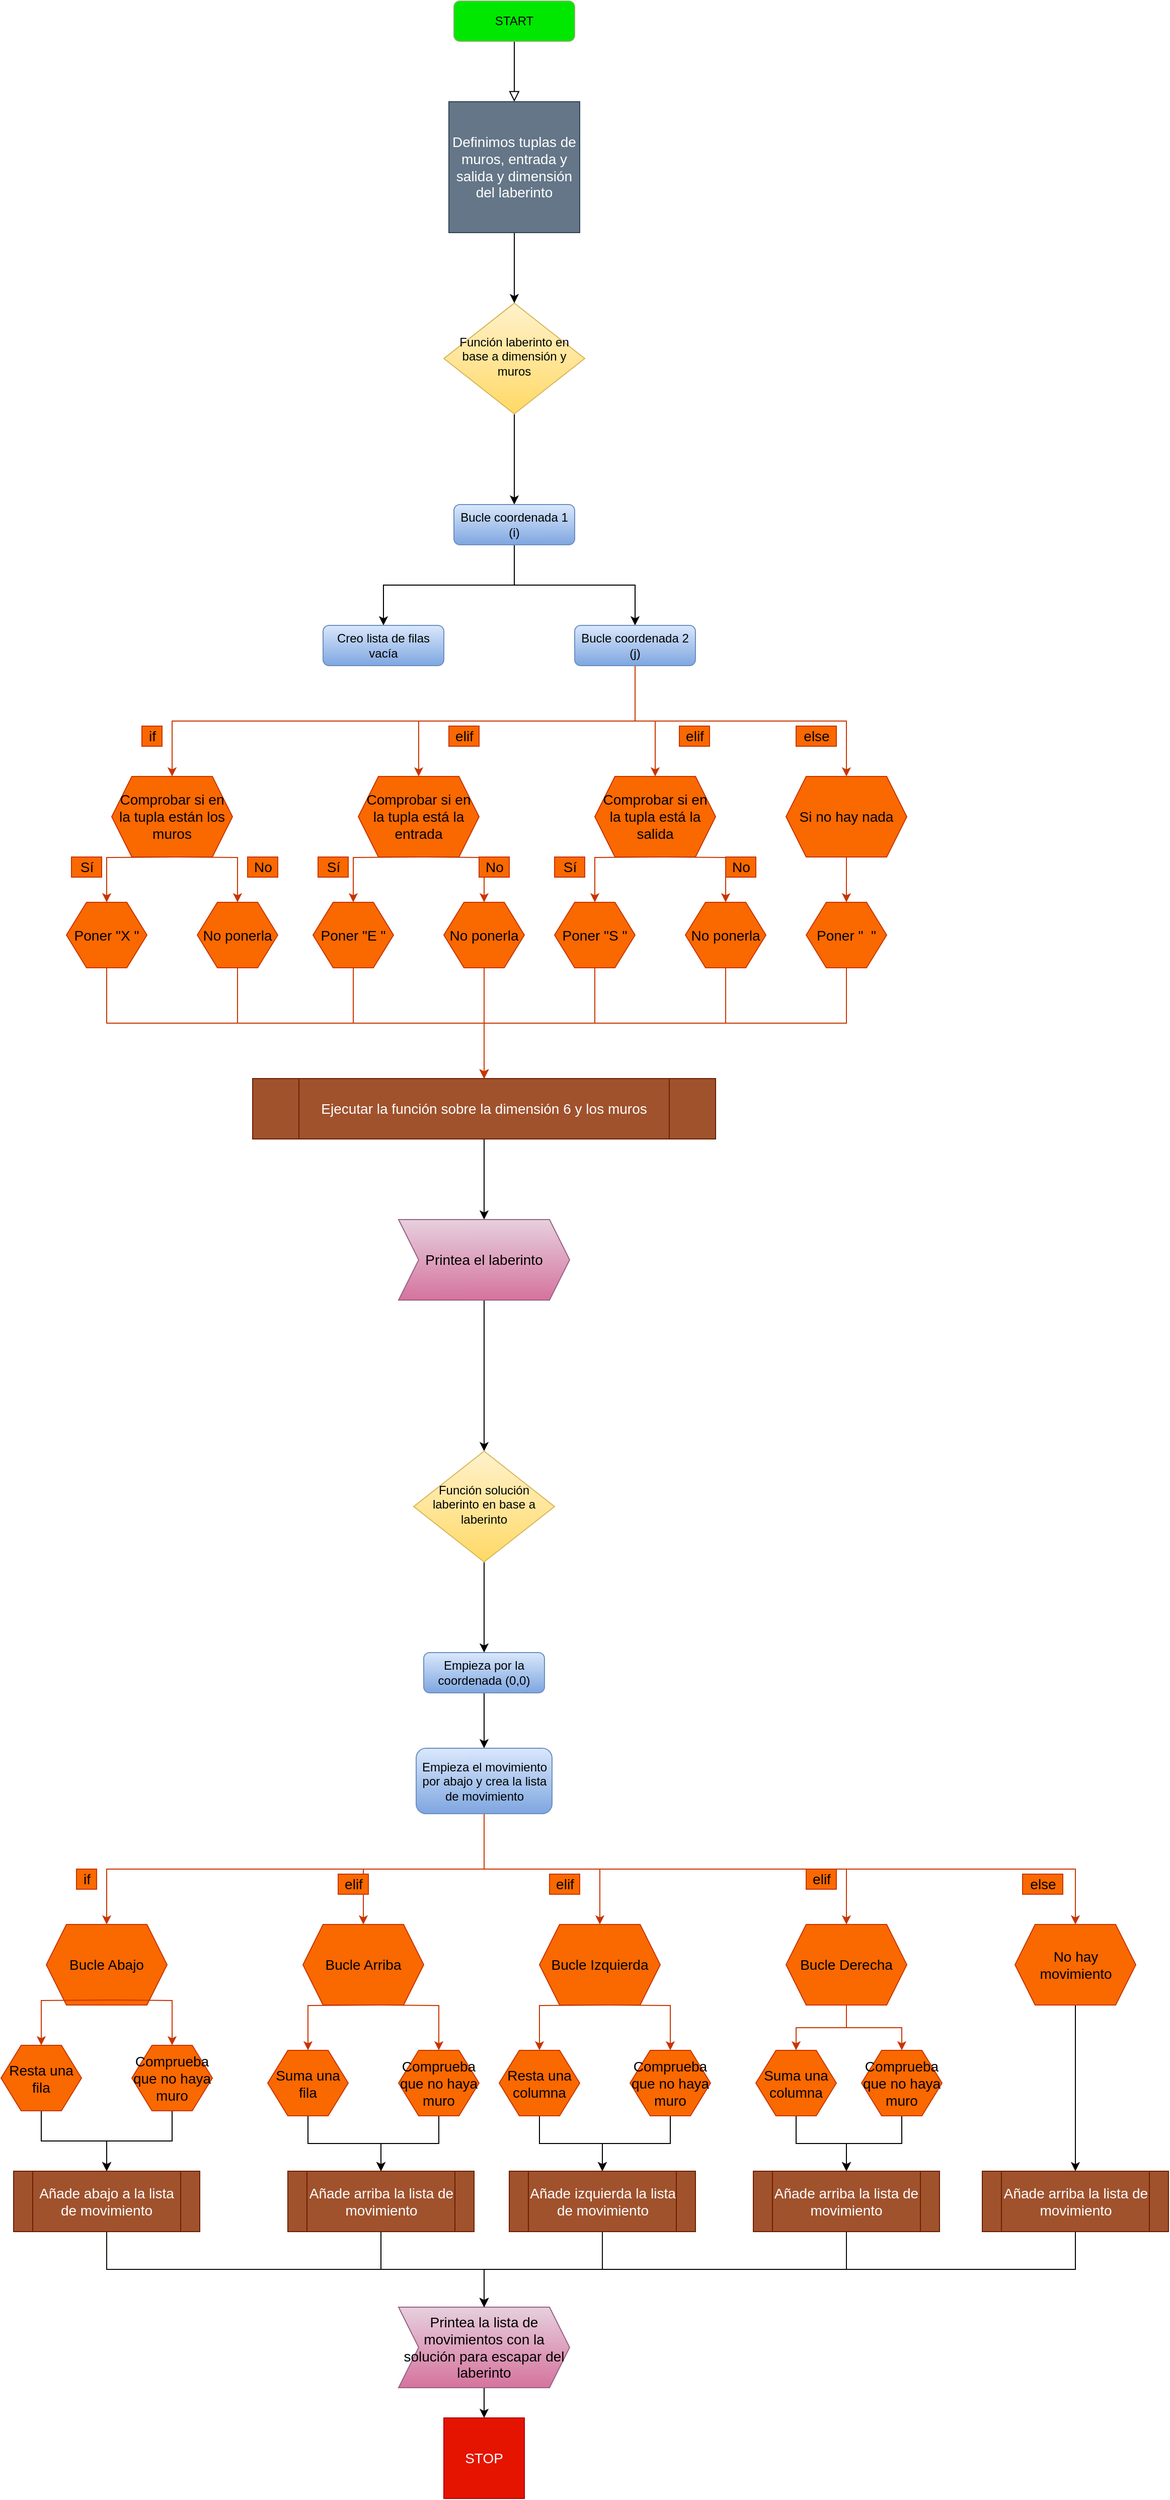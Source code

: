 <mxfile version="15.8.3" type="github">
  <diagram id="C5RBs43oDa-KdzZeNtuy" name="Page-1">
    <mxGraphModel dx="1419" dy="3116" grid="1" gridSize="10" guides="1" tooltips="1" connect="1" arrows="1" fold="1" page="1" pageScale="1" pageWidth="827" pageHeight="1169" math="0" shadow="0">
      <root>
        <mxCell id="WIyWlLk6GJQsqaUBKTNV-0" />
        <mxCell id="WIyWlLk6GJQsqaUBKTNV-1" parent="WIyWlLk6GJQsqaUBKTNV-0" />
        <mxCell id="WIyWlLk6GJQsqaUBKTNV-2" value="" style="rounded=0;html=1;jettySize=auto;orthogonalLoop=1;fontSize=11;endArrow=block;endFill=0;endSize=8;strokeWidth=1;shadow=0;labelBackgroundColor=none;edgeStyle=orthogonalEdgeStyle;entryX=0.5;entryY=0;entryDx=0;entryDy=0;" parent="WIyWlLk6GJQsqaUBKTNV-1" source="WIyWlLk6GJQsqaUBKTNV-3" target="wQZ3EyZhdUG7EVG5PoWg-1" edge="1">
          <mxGeometry relative="1" as="geometry">
            <mxPoint x="-5" y="-1490" as="targetPoint" />
            <Array as="points" />
          </mxGeometry>
        </mxCell>
        <mxCell id="WIyWlLk6GJQsqaUBKTNV-3" value="START" style="rounded=1;whiteSpace=wrap;html=1;fontSize=12;glass=0;strokeWidth=1;shadow=0;fillColor=#00E800;strokeColor=#82b366;" parent="WIyWlLk6GJQsqaUBKTNV-1" vertex="1">
          <mxGeometry x="-65" y="-1410" width="120" height="40" as="geometry" />
        </mxCell>
        <mxCell id="wQZ3EyZhdUG7EVG5PoWg-73" style="edgeStyle=orthogonalEdgeStyle;rounded=0;orthogonalLoop=1;jettySize=auto;html=1;exitX=0.5;exitY=1;exitDx=0;exitDy=0;fontSize=14;" edge="1" parent="WIyWlLk6GJQsqaUBKTNV-1" source="WIyWlLk6GJQsqaUBKTNV-10" target="WIyWlLk6GJQsqaUBKTNV-11">
          <mxGeometry relative="1" as="geometry" />
        </mxCell>
        <mxCell id="WIyWlLk6GJQsqaUBKTNV-10" value="Función laberinto en base a dimensión y muros" style="rhombus;whiteSpace=wrap;html=1;shadow=0;fontFamily=Helvetica;fontSize=12;align=center;strokeWidth=1;spacing=6;spacingTop=-4;fillColor=#fff2cc;gradientColor=#ffd966;strokeColor=#d6b656;" parent="WIyWlLk6GJQsqaUBKTNV-1" vertex="1">
          <mxGeometry x="-75" y="-1110" width="140" height="110" as="geometry" />
        </mxCell>
        <mxCell id="wQZ3EyZhdUG7EVG5PoWg-8" style="edgeStyle=orthogonalEdgeStyle;rounded=0;orthogonalLoop=1;jettySize=auto;html=1;exitX=0.5;exitY=1;exitDx=0;exitDy=0;entryX=0.5;entryY=0;entryDx=0;entryDy=0;fontSize=14;" edge="1" parent="WIyWlLk6GJQsqaUBKTNV-1" source="WIyWlLk6GJQsqaUBKTNV-11" target="wQZ3EyZhdUG7EVG5PoWg-6">
          <mxGeometry relative="1" as="geometry" />
        </mxCell>
        <mxCell id="wQZ3EyZhdUG7EVG5PoWg-9" style="edgeStyle=orthogonalEdgeStyle;rounded=0;orthogonalLoop=1;jettySize=auto;html=1;exitX=0.5;exitY=1;exitDx=0;exitDy=0;entryX=0.5;entryY=0;entryDx=0;entryDy=0;fontSize=14;" edge="1" parent="WIyWlLk6GJQsqaUBKTNV-1" source="WIyWlLk6GJQsqaUBKTNV-11" target="wQZ3EyZhdUG7EVG5PoWg-3">
          <mxGeometry relative="1" as="geometry" />
        </mxCell>
        <mxCell id="WIyWlLk6GJQsqaUBKTNV-11" value="Bucle coordenada 1 (i)" style="rounded=1;whiteSpace=wrap;html=1;fontSize=12;glass=0;strokeWidth=1;shadow=0;fillColor=#dae8fc;gradientColor=#7ea6e0;strokeColor=#6c8ebf;" parent="WIyWlLk6GJQsqaUBKTNV-1" vertex="1">
          <mxGeometry x="-65" y="-910" width="120" height="40" as="geometry" />
        </mxCell>
        <mxCell id="wQZ3EyZhdUG7EVG5PoWg-70" style="edgeStyle=orthogonalEdgeStyle;rounded=0;orthogonalLoop=1;jettySize=auto;html=1;exitX=0.5;exitY=1;exitDx=0;exitDy=0;entryX=0.5;entryY=0;entryDx=0;entryDy=0;fontSize=14;" edge="1" parent="WIyWlLk6GJQsqaUBKTNV-1" source="wQZ3EyZhdUG7EVG5PoWg-1" target="WIyWlLk6GJQsqaUBKTNV-10">
          <mxGeometry relative="1" as="geometry" />
        </mxCell>
        <mxCell id="wQZ3EyZhdUG7EVG5PoWg-1" value="Definimos tuplas de muros, entrada y salida y dimensión del laberinto" style="whiteSpace=wrap;html=1;aspect=fixed;fontSize=14;fillColor=#647687;fontColor=#ffffff;strokeColor=#314354;" vertex="1" parent="WIyWlLk6GJQsqaUBKTNV-1">
          <mxGeometry x="-70" y="-1310" width="130" height="130" as="geometry" />
        </mxCell>
        <mxCell id="wQZ3EyZhdUG7EVG5PoWg-3" value="Creo lista de filas vacía" style="rounded=1;whiteSpace=wrap;html=1;fontSize=12;glass=0;strokeWidth=1;shadow=0;fillColor=#dae8fc;gradientColor=#7ea6e0;strokeColor=#6c8ebf;" vertex="1" parent="WIyWlLk6GJQsqaUBKTNV-1">
          <mxGeometry x="-195" y="-790" width="120" height="40" as="geometry" />
        </mxCell>
        <mxCell id="wQZ3EyZhdUG7EVG5PoWg-7" style="edgeStyle=orthogonalEdgeStyle;rounded=0;orthogonalLoop=1;jettySize=auto;html=1;exitX=0.5;exitY=1;exitDx=0;exitDy=0;fontSize=14;entryX=0.5;entryY=0;entryDx=0;entryDy=0;fillColor=#fa6800;strokeColor=#C73500;" edge="1" parent="WIyWlLk6GJQsqaUBKTNV-1" source="wQZ3EyZhdUG7EVG5PoWg-6" target="wQZ3EyZhdUG7EVG5PoWg-10">
          <mxGeometry relative="1" as="geometry">
            <mxPoint x="115" y="-650" as="targetPoint" />
          </mxGeometry>
        </mxCell>
        <mxCell id="wQZ3EyZhdUG7EVG5PoWg-13" style="edgeStyle=orthogonalEdgeStyle;rounded=0;orthogonalLoop=1;jettySize=auto;html=1;exitX=0.5;exitY=1;exitDx=0;exitDy=0;entryX=0.5;entryY=0;entryDx=0;entryDy=0;fontSize=14;fillColor=#fa6800;strokeColor=#C73500;" edge="1" parent="WIyWlLk6GJQsqaUBKTNV-1" source="wQZ3EyZhdUG7EVG5PoWg-6" target="wQZ3EyZhdUG7EVG5PoWg-11">
          <mxGeometry relative="1" as="geometry" />
        </mxCell>
        <mxCell id="wQZ3EyZhdUG7EVG5PoWg-14" style="edgeStyle=orthogonalEdgeStyle;rounded=0;orthogonalLoop=1;jettySize=auto;html=1;exitX=0.5;exitY=1;exitDx=0;exitDy=0;entryX=0.5;entryY=0;entryDx=0;entryDy=0;fontSize=14;fillColor=#fa6800;strokeColor=#C73500;" edge="1" parent="WIyWlLk6GJQsqaUBKTNV-1" source="wQZ3EyZhdUG7EVG5PoWg-6" target="wQZ3EyZhdUG7EVG5PoWg-12">
          <mxGeometry relative="1" as="geometry" />
        </mxCell>
        <mxCell id="wQZ3EyZhdUG7EVG5PoWg-53" style="edgeStyle=orthogonalEdgeStyle;rounded=0;orthogonalLoop=1;jettySize=auto;html=1;exitX=0.5;exitY=1;exitDx=0;exitDy=0;fontSize=14;entryX=0.5;entryY=0;entryDx=0;entryDy=0;fillColor=#fa6800;strokeColor=#C73500;" edge="1" parent="WIyWlLk6GJQsqaUBKTNV-1" source="wQZ3EyZhdUG7EVG5PoWg-6" target="wQZ3EyZhdUG7EVG5PoWg-54">
          <mxGeometry relative="1" as="geometry">
            <mxPoint x="425" y="-640" as="targetPoint" />
          </mxGeometry>
        </mxCell>
        <mxCell id="wQZ3EyZhdUG7EVG5PoWg-6" value="Bucle coordenada 2 (j)" style="rounded=1;whiteSpace=wrap;html=1;fontSize=12;glass=0;strokeWidth=1;shadow=0;fillColor=#dae8fc;gradientColor=#7ea6e0;strokeColor=#6c8ebf;" vertex="1" parent="WIyWlLk6GJQsqaUBKTNV-1">
          <mxGeometry x="55" y="-790" width="120" height="40" as="geometry" />
        </mxCell>
        <mxCell id="wQZ3EyZhdUG7EVG5PoWg-10" value="Comprobar si en la tupla están los muros" style="shape=hexagon;perimeter=hexagonPerimeter2;whiteSpace=wrap;html=1;fixedSize=1;fontSize=14;fillColor=#fa6800;strokeColor=#C73500;fontColor=#000000;" vertex="1" parent="WIyWlLk6GJQsqaUBKTNV-1">
          <mxGeometry x="-405" y="-640" width="120" height="80" as="geometry" />
        </mxCell>
        <mxCell id="wQZ3EyZhdUG7EVG5PoWg-11" value="&lt;span&gt;Comprobar si en la tupla está la entrada&lt;/span&gt;" style="shape=hexagon;perimeter=hexagonPerimeter2;whiteSpace=wrap;html=1;fixedSize=1;fontSize=14;fillColor=#fa6800;strokeColor=#C73500;fontColor=#000000;" vertex="1" parent="WIyWlLk6GJQsqaUBKTNV-1">
          <mxGeometry x="-160" y="-640" width="120" height="80" as="geometry" />
        </mxCell>
        <mxCell id="wQZ3EyZhdUG7EVG5PoWg-12" value="&lt;span&gt;Comprobar si en la tupla está la salida&lt;/span&gt;" style="shape=hexagon;perimeter=hexagonPerimeter2;whiteSpace=wrap;html=1;fixedSize=1;fontSize=14;fillColor=#fa6800;strokeColor=#C73500;fontColor=#000000;" vertex="1" parent="WIyWlLk6GJQsqaUBKTNV-1">
          <mxGeometry x="75" y="-640" width="120" height="80" as="geometry" />
        </mxCell>
        <mxCell id="wQZ3EyZhdUG7EVG5PoWg-32" style="edgeStyle=orthogonalEdgeStyle;rounded=0;orthogonalLoop=1;jettySize=auto;html=1;exitX=0.5;exitY=1;exitDx=0;exitDy=0;entryX=0.5;entryY=0;entryDx=0;entryDy=0;fontSize=14;fillColor=#fa6800;strokeColor=#C73500;" edge="1" parent="WIyWlLk6GJQsqaUBKTNV-1" target="wQZ3EyZhdUG7EVG5PoWg-34">
          <mxGeometry relative="1" as="geometry">
            <mxPoint x="-95.0" y="-560" as="sourcePoint" />
          </mxGeometry>
        </mxCell>
        <mxCell id="wQZ3EyZhdUG7EVG5PoWg-33" style="edgeStyle=orthogonalEdgeStyle;rounded=0;orthogonalLoop=1;jettySize=auto;html=1;exitX=0.5;exitY=1;exitDx=0;exitDy=0;entryX=0.5;entryY=0;entryDx=0;entryDy=0;fontSize=14;fillColor=#fa6800;strokeColor=#C73500;" edge="1" parent="WIyWlLk6GJQsqaUBKTNV-1" target="wQZ3EyZhdUG7EVG5PoWg-35">
          <mxGeometry relative="1" as="geometry">
            <mxPoint x="-95.0" y="-560" as="sourcePoint" />
          </mxGeometry>
        </mxCell>
        <mxCell id="wQZ3EyZhdUG7EVG5PoWg-66" style="edgeStyle=orthogonalEdgeStyle;rounded=0;orthogonalLoop=1;jettySize=auto;html=1;exitX=0.5;exitY=1;exitDx=0;exitDy=0;entryX=0.5;entryY=0;entryDx=0;entryDy=0;fontSize=14;fillColor=#fa6800;strokeColor=#C73500;" edge="1" parent="WIyWlLk6GJQsqaUBKTNV-1" source="wQZ3EyZhdUG7EVG5PoWg-34" target="wQZ3EyZhdUG7EVG5PoWg-62">
          <mxGeometry relative="1" as="geometry" />
        </mxCell>
        <mxCell id="wQZ3EyZhdUG7EVG5PoWg-34" value="Poner &quot;E &quot;" style="shape=hexagon;perimeter=hexagonPerimeter2;whiteSpace=wrap;html=1;fixedSize=1;fontSize=14;fillColor=#fa6800;strokeColor=#C73500;fontColor=#000000;" vertex="1" parent="WIyWlLk6GJQsqaUBKTNV-1">
          <mxGeometry x="-205" y="-515" width="80" height="65" as="geometry" />
        </mxCell>
        <mxCell id="wQZ3EyZhdUG7EVG5PoWg-65" style="edgeStyle=orthogonalEdgeStyle;rounded=0;orthogonalLoop=1;jettySize=auto;html=1;exitX=0.5;exitY=1;exitDx=0;exitDy=0;fontSize=14;entryX=0.5;entryY=0;entryDx=0;entryDy=0;fillColor=#fa6800;strokeColor=#C73500;" edge="1" parent="WIyWlLk6GJQsqaUBKTNV-1" source="wQZ3EyZhdUG7EVG5PoWg-35" target="wQZ3EyZhdUG7EVG5PoWg-62">
          <mxGeometry relative="1" as="geometry">
            <mxPoint x="-5.0" y="-370" as="targetPoint" />
          </mxGeometry>
        </mxCell>
        <mxCell id="wQZ3EyZhdUG7EVG5PoWg-35" value="No ponerla" style="shape=hexagon;perimeter=hexagonPerimeter2;whiteSpace=wrap;html=1;fixedSize=1;fontSize=14;fillColor=#fa6800;strokeColor=#C73500;fontColor=#000000;" vertex="1" parent="WIyWlLk6GJQsqaUBKTNV-1">
          <mxGeometry x="-75" y="-515" width="80" height="65" as="geometry" />
        </mxCell>
        <mxCell id="wQZ3EyZhdUG7EVG5PoWg-36" style="edgeStyle=orthogonalEdgeStyle;rounded=0;orthogonalLoop=1;jettySize=auto;html=1;exitX=0.5;exitY=1;exitDx=0;exitDy=0;entryX=0.5;entryY=0;entryDx=0;entryDy=0;fontSize=14;fillColor=#fa6800;strokeColor=#C73500;" edge="1" parent="WIyWlLk6GJQsqaUBKTNV-1" target="wQZ3EyZhdUG7EVG5PoWg-38">
          <mxGeometry relative="1" as="geometry">
            <mxPoint x="145.0" y="-560" as="sourcePoint" />
          </mxGeometry>
        </mxCell>
        <mxCell id="wQZ3EyZhdUG7EVG5PoWg-37" style="edgeStyle=orthogonalEdgeStyle;rounded=0;orthogonalLoop=1;jettySize=auto;html=1;exitX=0.5;exitY=1;exitDx=0;exitDy=0;entryX=0.5;entryY=0;entryDx=0;entryDy=0;fontSize=14;fillColor=#fa6800;strokeColor=#C73500;" edge="1" parent="WIyWlLk6GJQsqaUBKTNV-1" target="wQZ3EyZhdUG7EVG5PoWg-39">
          <mxGeometry relative="1" as="geometry">
            <mxPoint x="145.0" y="-560" as="sourcePoint" />
          </mxGeometry>
        </mxCell>
        <mxCell id="wQZ3EyZhdUG7EVG5PoWg-67" style="edgeStyle=orthogonalEdgeStyle;rounded=0;orthogonalLoop=1;jettySize=auto;html=1;exitX=0.5;exitY=1;exitDx=0;exitDy=0;entryX=0.5;entryY=0;entryDx=0;entryDy=0;fontSize=14;fillColor=#fa6800;strokeColor=#C73500;" edge="1" parent="WIyWlLk6GJQsqaUBKTNV-1" source="wQZ3EyZhdUG7EVG5PoWg-38" target="wQZ3EyZhdUG7EVG5PoWg-62">
          <mxGeometry relative="1" as="geometry" />
        </mxCell>
        <mxCell id="wQZ3EyZhdUG7EVG5PoWg-38" value="Poner &quot;S &quot;" style="shape=hexagon;perimeter=hexagonPerimeter2;whiteSpace=wrap;html=1;fixedSize=1;fontSize=14;fillColor=#fa6800;strokeColor=#C73500;fontColor=#000000;" vertex="1" parent="WIyWlLk6GJQsqaUBKTNV-1">
          <mxGeometry x="35" y="-515" width="80" height="65" as="geometry" />
        </mxCell>
        <mxCell id="wQZ3EyZhdUG7EVG5PoWg-68" style="edgeStyle=orthogonalEdgeStyle;rounded=0;orthogonalLoop=1;jettySize=auto;html=1;exitX=0.5;exitY=1;exitDx=0;exitDy=0;entryX=0.5;entryY=0;entryDx=0;entryDy=0;fontSize=14;fillColor=#fa6800;strokeColor=#C73500;" edge="1" parent="WIyWlLk6GJQsqaUBKTNV-1" source="wQZ3EyZhdUG7EVG5PoWg-39" target="wQZ3EyZhdUG7EVG5PoWg-62">
          <mxGeometry relative="1" as="geometry" />
        </mxCell>
        <mxCell id="wQZ3EyZhdUG7EVG5PoWg-39" value="No ponerla" style="shape=hexagon;perimeter=hexagonPerimeter2;whiteSpace=wrap;html=1;fixedSize=1;fontSize=14;fillColor=#fa6800;strokeColor=#C73500;fontColor=#000000;" vertex="1" parent="WIyWlLk6GJQsqaUBKTNV-1">
          <mxGeometry x="165" y="-515" width="80" height="65" as="geometry" />
        </mxCell>
        <mxCell id="wQZ3EyZhdUG7EVG5PoWg-40" style="edgeStyle=orthogonalEdgeStyle;rounded=0;orthogonalLoop=1;jettySize=auto;html=1;exitX=0.5;exitY=1;exitDx=0;exitDy=0;entryX=0.5;entryY=0;entryDx=0;entryDy=0;fontSize=14;fillColor=#fa6800;strokeColor=#C73500;" edge="1" parent="WIyWlLk6GJQsqaUBKTNV-1" target="wQZ3EyZhdUG7EVG5PoWg-42">
          <mxGeometry relative="1" as="geometry">
            <mxPoint x="-340.0" y="-560" as="sourcePoint" />
          </mxGeometry>
        </mxCell>
        <mxCell id="wQZ3EyZhdUG7EVG5PoWg-41" style="edgeStyle=orthogonalEdgeStyle;rounded=0;orthogonalLoop=1;jettySize=auto;html=1;exitX=0.5;exitY=1;exitDx=0;exitDy=0;entryX=0.5;entryY=0;entryDx=0;entryDy=0;fontSize=14;fillColor=#fa6800;strokeColor=#C73500;" edge="1" parent="WIyWlLk6GJQsqaUBKTNV-1" target="wQZ3EyZhdUG7EVG5PoWg-43">
          <mxGeometry relative="1" as="geometry">
            <mxPoint x="-340.0" y="-560" as="sourcePoint" />
          </mxGeometry>
        </mxCell>
        <mxCell id="wQZ3EyZhdUG7EVG5PoWg-63" style="edgeStyle=orthogonalEdgeStyle;rounded=0;orthogonalLoop=1;jettySize=auto;html=1;exitX=0.5;exitY=1;exitDx=0;exitDy=0;entryX=0.5;entryY=0;entryDx=0;entryDy=0;fontSize=14;fillColor=#fa6800;strokeColor=#C73500;" edge="1" parent="WIyWlLk6GJQsqaUBKTNV-1" source="wQZ3EyZhdUG7EVG5PoWg-42" target="wQZ3EyZhdUG7EVG5PoWg-62">
          <mxGeometry relative="1" as="geometry" />
        </mxCell>
        <mxCell id="wQZ3EyZhdUG7EVG5PoWg-42" value="Poner &quot;X &quot;" style="shape=hexagon;perimeter=hexagonPerimeter2;whiteSpace=wrap;html=1;fixedSize=1;fontSize=14;fillColor=#fa6800;strokeColor=#C73500;fontColor=#000000;" vertex="1" parent="WIyWlLk6GJQsqaUBKTNV-1">
          <mxGeometry x="-450" y="-515" width="80" height="65" as="geometry" />
        </mxCell>
        <mxCell id="wQZ3EyZhdUG7EVG5PoWg-64" style="edgeStyle=orthogonalEdgeStyle;rounded=0;orthogonalLoop=1;jettySize=auto;html=1;exitX=0.5;exitY=1;exitDx=0;exitDy=0;fontSize=14;entryX=0.5;entryY=0;entryDx=0;entryDy=0;fillColor=#fa6800;strokeColor=#C73500;" edge="1" parent="WIyWlLk6GJQsqaUBKTNV-1" source="wQZ3EyZhdUG7EVG5PoWg-43" target="wQZ3EyZhdUG7EVG5PoWg-62">
          <mxGeometry relative="1" as="geometry">
            <mxPoint x="-5.0" y="-370" as="targetPoint" />
          </mxGeometry>
        </mxCell>
        <mxCell id="wQZ3EyZhdUG7EVG5PoWg-43" value="No ponerla" style="shape=hexagon;perimeter=hexagonPerimeter2;whiteSpace=wrap;html=1;fixedSize=1;fontSize=14;fillColor=#fa6800;strokeColor=#C73500;fontColor=#000000;" vertex="1" parent="WIyWlLk6GJQsqaUBKTNV-1">
          <mxGeometry x="-320" y="-515" width="80" height="65" as="geometry" />
        </mxCell>
        <mxCell id="wQZ3EyZhdUG7EVG5PoWg-44" value="Sí" style="text;html=1;align=center;verticalAlign=middle;resizable=0;points=[];autosize=1;strokeColor=#C73500;fillColor=#fa6800;fontSize=14;fontColor=#000000;" vertex="1" parent="WIyWlLk6GJQsqaUBKTNV-1">
          <mxGeometry x="-200" y="-560" width="30" height="20" as="geometry" />
        </mxCell>
        <mxCell id="wQZ3EyZhdUG7EVG5PoWg-45" value="No" style="text;html=1;align=center;verticalAlign=middle;resizable=0;points=[];autosize=1;strokeColor=#C73500;fillColor=#fa6800;fontSize=14;fontColor=#000000;" vertex="1" parent="WIyWlLk6GJQsqaUBKTNV-1">
          <mxGeometry x="-40" y="-560" width="30" height="20" as="geometry" />
        </mxCell>
        <mxCell id="wQZ3EyZhdUG7EVG5PoWg-46" value="No" style="text;html=1;align=center;verticalAlign=middle;resizable=0;points=[];autosize=1;strokeColor=#C73500;fillColor=#fa6800;fontSize=14;fontColor=#000000;" vertex="1" parent="WIyWlLk6GJQsqaUBKTNV-1">
          <mxGeometry x="205" y="-560" width="30" height="20" as="geometry" />
        </mxCell>
        <mxCell id="wQZ3EyZhdUG7EVG5PoWg-47" value="No" style="text;html=1;align=center;verticalAlign=middle;resizable=0;points=[];autosize=1;strokeColor=#C73500;fillColor=#fa6800;fontSize=14;fontColor=#000000;" vertex="1" parent="WIyWlLk6GJQsqaUBKTNV-1">
          <mxGeometry x="-270" y="-560" width="30" height="20" as="geometry" />
        </mxCell>
        <mxCell id="wQZ3EyZhdUG7EVG5PoWg-48" value="Sí" style="text;html=1;align=center;verticalAlign=middle;resizable=0;points=[];autosize=1;strokeColor=#C73500;fillColor=#fa6800;fontSize=14;fontColor=#000000;" vertex="1" parent="WIyWlLk6GJQsqaUBKTNV-1">
          <mxGeometry x="-445" y="-560" width="30" height="20" as="geometry" />
        </mxCell>
        <mxCell id="wQZ3EyZhdUG7EVG5PoWg-49" value="Sí" style="text;html=1;align=center;verticalAlign=middle;resizable=0;points=[];autosize=1;strokeColor=#C73500;fillColor=#fa6800;fontSize=14;fontColor=#000000;" vertex="1" parent="WIyWlLk6GJQsqaUBKTNV-1">
          <mxGeometry x="35" y="-560" width="30" height="20" as="geometry" />
        </mxCell>
        <mxCell id="wQZ3EyZhdUG7EVG5PoWg-50" value="if" style="text;html=1;align=center;verticalAlign=middle;resizable=0;points=[];autosize=1;strokeColor=#C73500;fillColor=#fa6800;fontSize=14;fontColor=#000000;" vertex="1" parent="WIyWlLk6GJQsqaUBKTNV-1">
          <mxGeometry x="-375" y="-690" width="20" height="20" as="geometry" />
        </mxCell>
        <mxCell id="wQZ3EyZhdUG7EVG5PoWg-51" value="elif" style="text;html=1;align=center;verticalAlign=middle;resizable=0;points=[];autosize=1;strokeColor=#C73500;fillColor=#fa6800;fontSize=14;fontColor=#000000;" vertex="1" parent="WIyWlLk6GJQsqaUBKTNV-1">
          <mxGeometry x="-70" y="-690" width="30" height="20" as="geometry" />
        </mxCell>
        <mxCell id="wQZ3EyZhdUG7EVG5PoWg-52" value="elif" style="text;html=1;align=center;verticalAlign=middle;resizable=0;points=[];autosize=1;strokeColor=#C73500;fillColor=#fa6800;fontSize=14;fontColor=#000000;" vertex="1" parent="WIyWlLk6GJQsqaUBKTNV-1">
          <mxGeometry x="159" y="-690" width="30" height="20" as="geometry" />
        </mxCell>
        <mxCell id="wQZ3EyZhdUG7EVG5PoWg-54" value="Si no hay nada" style="shape=hexagon;perimeter=hexagonPerimeter2;whiteSpace=wrap;html=1;fixedSize=1;fontSize=14;fillColor=#fa6800;strokeColor=#C73500;fontColor=#000000;" vertex="1" parent="WIyWlLk6GJQsqaUBKTNV-1">
          <mxGeometry x="265" y="-640" width="120" height="80" as="geometry" />
        </mxCell>
        <mxCell id="wQZ3EyZhdUG7EVG5PoWg-55" style="edgeStyle=orthogonalEdgeStyle;rounded=0;orthogonalLoop=1;jettySize=auto;html=1;exitX=0.5;exitY=1;exitDx=0;exitDy=0;entryX=0.5;entryY=0;entryDx=0;entryDy=0;fontSize=14;fillColor=#fa6800;strokeColor=#C73500;" edge="1" parent="WIyWlLk6GJQsqaUBKTNV-1" target="wQZ3EyZhdUG7EVG5PoWg-57" source="wQZ3EyZhdUG7EVG5PoWg-54">
          <mxGeometry relative="1" as="geometry">
            <mxPoint x="320" y="-560" as="sourcePoint" />
          </mxGeometry>
        </mxCell>
        <mxCell id="wQZ3EyZhdUG7EVG5PoWg-69" style="edgeStyle=orthogonalEdgeStyle;rounded=0;orthogonalLoop=1;jettySize=auto;html=1;exitX=0.5;exitY=1;exitDx=0;exitDy=0;entryX=0.5;entryY=0;entryDx=0;entryDy=0;fontSize=14;fillColor=#fa6800;strokeColor=#C73500;" edge="1" parent="WIyWlLk6GJQsqaUBKTNV-1" source="wQZ3EyZhdUG7EVG5PoWg-57" target="wQZ3EyZhdUG7EVG5PoWg-62">
          <mxGeometry relative="1" as="geometry" />
        </mxCell>
        <mxCell id="wQZ3EyZhdUG7EVG5PoWg-57" value="Poner &quot;&amp;nbsp; &quot;" style="shape=hexagon;perimeter=hexagonPerimeter2;whiteSpace=wrap;html=1;fixedSize=1;fontSize=14;fillColor=#fa6800;strokeColor=#C73500;fontColor=#000000;" vertex="1" parent="WIyWlLk6GJQsqaUBKTNV-1">
          <mxGeometry x="285" y="-515" width="80" height="65" as="geometry" />
        </mxCell>
        <mxCell id="wQZ3EyZhdUG7EVG5PoWg-71" style="edgeStyle=orthogonalEdgeStyle;rounded=0;orthogonalLoop=1;jettySize=auto;html=1;exitX=0.5;exitY=1;exitDx=0;exitDy=0;fontSize=14;" edge="1" parent="WIyWlLk6GJQsqaUBKTNV-1" source="wQZ3EyZhdUG7EVG5PoWg-62" target="wQZ3EyZhdUG7EVG5PoWg-72">
          <mxGeometry relative="1" as="geometry">
            <mxPoint x="-35" y="-200" as="targetPoint" />
          </mxGeometry>
        </mxCell>
        <mxCell id="wQZ3EyZhdUG7EVG5PoWg-62" value="Ejecutar la función sobre la dimensión 6 y los muros" style="shape=process;whiteSpace=wrap;html=1;backgroundOutline=1;fontSize=14;fillColor=#a0522d;fontColor=#ffffff;strokeColor=#6D1F00;" vertex="1" parent="WIyWlLk6GJQsqaUBKTNV-1">
          <mxGeometry x="-265" y="-340" width="460" height="60" as="geometry" />
        </mxCell>
        <mxCell id="wQZ3EyZhdUG7EVG5PoWg-144" style="edgeStyle=orthogonalEdgeStyle;rounded=0;orthogonalLoop=1;jettySize=auto;html=1;exitX=0.5;exitY=1;exitDx=0;exitDy=0;fontSize=14;entryX=0.5;entryY=0;entryDx=0;entryDy=0;" edge="1" parent="WIyWlLk6GJQsqaUBKTNV-1" source="wQZ3EyZhdUG7EVG5PoWg-72" target="wQZ3EyZhdUG7EVG5PoWg-76">
          <mxGeometry relative="1" as="geometry">
            <mxPoint x="-35" y="20" as="targetPoint" />
          </mxGeometry>
        </mxCell>
        <mxCell id="wQZ3EyZhdUG7EVG5PoWg-72" value="Printea el laberinto" style="shape=step;perimeter=stepPerimeter;whiteSpace=wrap;html=1;fixedSize=1;fontSize=14;fillColor=#e6d0de;gradientColor=#d5739d;strokeColor=#996185;" vertex="1" parent="WIyWlLk6GJQsqaUBKTNV-1">
          <mxGeometry x="-120" y="-200" width="170" height="80" as="geometry" />
        </mxCell>
        <mxCell id="wQZ3EyZhdUG7EVG5PoWg-75" style="edgeStyle=orthogonalEdgeStyle;rounded=0;orthogonalLoop=1;jettySize=auto;html=1;exitX=0.5;exitY=1;exitDx=0;exitDy=0;fontSize=14;" edge="1" parent="WIyWlLk6GJQsqaUBKTNV-1" source="wQZ3EyZhdUG7EVG5PoWg-76" target="wQZ3EyZhdUG7EVG5PoWg-79">
          <mxGeometry relative="1" as="geometry" />
        </mxCell>
        <mxCell id="wQZ3EyZhdUG7EVG5PoWg-76" value="Función solución laberinto en base a laberinto" style="rhombus;whiteSpace=wrap;html=1;shadow=0;fontFamily=Helvetica;fontSize=12;align=center;strokeWidth=1;spacing=6;spacingTop=-4;fillColor=#fff2cc;gradientColor=#ffd966;strokeColor=#d6b656;" vertex="1" parent="WIyWlLk6GJQsqaUBKTNV-1">
          <mxGeometry x="-105" y="30" width="140" height="110" as="geometry" />
        </mxCell>
        <mxCell id="wQZ3EyZhdUG7EVG5PoWg-77" style="edgeStyle=orthogonalEdgeStyle;rounded=0;orthogonalLoop=1;jettySize=auto;html=1;exitX=0.5;exitY=1;exitDx=0;exitDy=0;entryX=0.5;entryY=0;entryDx=0;entryDy=0;fontSize=14;" edge="1" parent="WIyWlLk6GJQsqaUBKTNV-1" source="wQZ3EyZhdUG7EVG5PoWg-79" target="wQZ3EyZhdUG7EVG5PoWg-85">
          <mxGeometry relative="1" as="geometry" />
        </mxCell>
        <mxCell id="wQZ3EyZhdUG7EVG5PoWg-79" value="Empieza por la coordenada (0,0)" style="rounded=1;whiteSpace=wrap;html=1;fontSize=12;glass=0;strokeWidth=1;shadow=0;fillColor=#dae8fc;gradientColor=#7ea6e0;strokeColor=#6c8ebf;" vertex="1" parent="WIyWlLk6GJQsqaUBKTNV-1">
          <mxGeometry x="-95" y="230" width="120" height="40" as="geometry" />
        </mxCell>
        <mxCell id="wQZ3EyZhdUG7EVG5PoWg-81" style="edgeStyle=orthogonalEdgeStyle;rounded=0;orthogonalLoop=1;jettySize=auto;html=1;exitX=0.5;exitY=1;exitDx=0;exitDy=0;fontSize=14;entryX=0.5;entryY=0;entryDx=0;entryDy=0;fillColor=#fa6800;strokeColor=#C73500;" edge="1" parent="WIyWlLk6GJQsqaUBKTNV-1" source="wQZ3EyZhdUG7EVG5PoWg-85" target="wQZ3EyZhdUG7EVG5PoWg-86">
          <mxGeometry relative="1" as="geometry">
            <mxPoint x="85" y="490" as="targetPoint" />
          </mxGeometry>
        </mxCell>
        <mxCell id="wQZ3EyZhdUG7EVG5PoWg-82" style="edgeStyle=orthogonalEdgeStyle;rounded=0;orthogonalLoop=1;jettySize=auto;html=1;exitX=0.5;exitY=1;exitDx=0;exitDy=0;entryX=0.5;entryY=0;entryDx=0;entryDy=0;fontSize=14;fillColor=#fa6800;strokeColor=#C73500;" edge="1" parent="WIyWlLk6GJQsqaUBKTNV-1" source="wQZ3EyZhdUG7EVG5PoWg-85" target="wQZ3EyZhdUG7EVG5PoWg-87">
          <mxGeometry relative="1" as="geometry" />
        </mxCell>
        <mxCell id="wQZ3EyZhdUG7EVG5PoWg-83" style="edgeStyle=orthogonalEdgeStyle;rounded=0;orthogonalLoop=1;jettySize=auto;html=1;exitX=0.5;exitY=1;exitDx=0;exitDy=0;entryX=0.5;entryY=0;entryDx=0;entryDy=0;fontSize=14;fillColor=#fa6800;strokeColor=#C73500;" edge="1" parent="WIyWlLk6GJQsqaUBKTNV-1" source="wQZ3EyZhdUG7EVG5PoWg-85" target="wQZ3EyZhdUG7EVG5PoWg-88">
          <mxGeometry relative="1" as="geometry" />
        </mxCell>
        <mxCell id="wQZ3EyZhdUG7EVG5PoWg-84" style="edgeStyle=orthogonalEdgeStyle;rounded=0;orthogonalLoop=1;jettySize=auto;html=1;exitX=0.5;exitY=1;exitDx=0;exitDy=0;fontSize=14;entryX=0.5;entryY=0;entryDx=0;entryDy=0;fillColor=#fa6800;strokeColor=#C73500;" edge="1" parent="WIyWlLk6GJQsqaUBKTNV-1" source="wQZ3EyZhdUG7EVG5PoWg-85" target="wQZ3EyZhdUG7EVG5PoWg-116">
          <mxGeometry relative="1" as="geometry">
            <mxPoint x="385" y="500" as="targetPoint" />
          </mxGeometry>
        </mxCell>
        <mxCell id="wQZ3EyZhdUG7EVG5PoWg-128" style="edgeStyle=orthogonalEdgeStyle;rounded=0;orthogonalLoop=1;jettySize=auto;html=1;exitX=0.5;exitY=1;exitDx=0;exitDy=0;entryX=0.5;entryY=0;entryDx=0;entryDy=0;fontSize=14;fillColor=#fa6800;strokeColor=#C73500;" edge="1" parent="WIyWlLk6GJQsqaUBKTNV-1" source="wQZ3EyZhdUG7EVG5PoWg-85" target="wQZ3EyZhdUG7EVG5PoWg-127">
          <mxGeometry relative="1" as="geometry" />
        </mxCell>
        <mxCell id="wQZ3EyZhdUG7EVG5PoWg-85" value="Empieza el movimiento por abajo y crea la lista de movimiento" style="rounded=1;whiteSpace=wrap;html=1;fontSize=12;glass=0;strokeWidth=1;shadow=0;fillColor=#dae8fc;gradientColor=#7ea6e0;strokeColor=#6c8ebf;" vertex="1" parent="WIyWlLk6GJQsqaUBKTNV-1">
          <mxGeometry x="-102.5" y="325" width="135" height="65" as="geometry" />
        </mxCell>
        <mxCell id="wQZ3EyZhdUG7EVG5PoWg-86" value="Bucle Abajo" style="shape=hexagon;perimeter=hexagonPerimeter2;whiteSpace=wrap;html=1;fixedSize=1;fontSize=14;fillColor=#fa6800;fontColor=#000000;strokeColor=#C73500;" vertex="1" parent="WIyWlLk6GJQsqaUBKTNV-1">
          <mxGeometry x="-470" y="500" width="120" height="80" as="geometry" />
        </mxCell>
        <mxCell id="wQZ3EyZhdUG7EVG5PoWg-87" value="&lt;span&gt;Bucle Arriba&lt;/span&gt;" style="shape=hexagon;perimeter=hexagonPerimeter2;whiteSpace=wrap;html=1;fixedSize=1;fontSize=14;fillColor=#fa6800;fontColor=#000000;strokeColor=#C73500;" vertex="1" parent="WIyWlLk6GJQsqaUBKTNV-1">
          <mxGeometry x="-215" y="500" width="120" height="80" as="geometry" />
        </mxCell>
        <mxCell id="wQZ3EyZhdUG7EVG5PoWg-88" value="Bucle Izquierda" style="shape=hexagon;perimeter=hexagonPerimeter2;whiteSpace=wrap;html=1;fixedSize=1;fontSize=14;fillColor=#fa6800;fontColor=#000000;strokeColor=#C73500;" vertex="1" parent="WIyWlLk6GJQsqaUBKTNV-1">
          <mxGeometry x="20" y="500" width="120" height="80" as="geometry" />
        </mxCell>
        <mxCell id="wQZ3EyZhdUG7EVG5PoWg-89" style="edgeStyle=orthogonalEdgeStyle;rounded=0;orthogonalLoop=1;jettySize=auto;html=1;exitX=0.5;exitY=1;exitDx=0;exitDy=0;entryX=0.5;entryY=0;entryDx=0;entryDy=0;fontSize=14;fillColor=#fa6800;strokeColor=#C73500;" edge="1" parent="WIyWlLk6GJQsqaUBKTNV-1" target="wQZ3EyZhdUG7EVG5PoWg-92">
          <mxGeometry relative="1" as="geometry">
            <mxPoint x="-140" y="580" as="sourcePoint" />
          </mxGeometry>
        </mxCell>
        <mxCell id="wQZ3EyZhdUG7EVG5PoWg-90" style="edgeStyle=orthogonalEdgeStyle;rounded=0;orthogonalLoop=1;jettySize=auto;html=1;exitX=0.5;exitY=1;exitDx=0;exitDy=0;entryX=0.5;entryY=0;entryDx=0;entryDy=0;fontSize=14;fillColor=#fa6800;strokeColor=#C73500;" edge="1" parent="WIyWlLk6GJQsqaUBKTNV-1" target="wQZ3EyZhdUG7EVG5PoWg-94">
          <mxGeometry relative="1" as="geometry">
            <mxPoint x="-140" y="580" as="sourcePoint" />
          </mxGeometry>
        </mxCell>
        <mxCell id="wQZ3EyZhdUG7EVG5PoWg-91" style="edgeStyle=orthogonalEdgeStyle;rounded=0;orthogonalLoop=1;jettySize=auto;html=1;exitX=0.5;exitY=1;exitDx=0;exitDy=0;entryX=0.5;entryY=0;entryDx=0;entryDy=0;fontSize=14;" edge="1" parent="WIyWlLk6GJQsqaUBKTNV-1" source="wQZ3EyZhdUG7EVG5PoWg-92" target="wQZ3EyZhdUG7EVG5PoWg-121">
          <mxGeometry relative="1" as="geometry" />
        </mxCell>
        <mxCell id="wQZ3EyZhdUG7EVG5PoWg-92" value="&lt;span&gt;Suma una fila&lt;/span&gt;" style="shape=hexagon;perimeter=hexagonPerimeter2;whiteSpace=wrap;html=1;fixedSize=1;fontSize=14;fillColor=#fa6800;fontColor=#000000;strokeColor=#C73500;" vertex="1" parent="WIyWlLk6GJQsqaUBKTNV-1">
          <mxGeometry x="-250" y="625" width="80" height="65" as="geometry" />
        </mxCell>
        <mxCell id="wQZ3EyZhdUG7EVG5PoWg-93" style="edgeStyle=orthogonalEdgeStyle;rounded=0;orthogonalLoop=1;jettySize=auto;html=1;exitX=0.5;exitY=1;exitDx=0;exitDy=0;fontSize=14;entryX=0.5;entryY=0;entryDx=0;entryDy=0;" edge="1" parent="WIyWlLk6GJQsqaUBKTNV-1" source="wQZ3EyZhdUG7EVG5PoWg-94" target="wQZ3EyZhdUG7EVG5PoWg-121">
          <mxGeometry relative="1" as="geometry">
            <mxPoint x="-115.0" y="770" as="targetPoint" />
          </mxGeometry>
        </mxCell>
        <mxCell id="wQZ3EyZhdUG7EVG5PoWg-94" value="&lt;span&gt;Comprueba que no haya muro&lt;/span&gt;" style="shape=hexagon;perimeter=hexagonPerimeter2;whiteSpace=wrap;html=1;fixedSize=1;fontSize=14;fillColor=#fa6800;fontColor=#000000;strokeColor=#C73500;" vertex="1" parent="WIyWlLk6GJQsqaUBKTNV-1">
          <mxGeometry x="-120" y="625" width="80" height="65" as="geometry" />
        </mxCell>
        <mxCell id="wQZ3EyZhdUG7EVG5PoWg-95" style="edgeStyle=orthogonalEdgeStyle;rounded=0;orthogonalLoop=1;jettySize=auto;html=1;exitX=0.5;exitY=1;exitDx=0;exitDy=0;entryX=0.5;entryY=0;entryDx=0;entryDy=0;fontSize=14;fillColor=#fa6800;strokeColor=#C73500;" edge="1" parent="WIyWlLk6GJQsqaUBKTNV-1" target="wQZ3EyZhdUG7EVG5PoWg-98">
          <mxGeometry relative="1" as="geometry">
            <mxPoint x="90" y="580" as="sourcePoint" />
          </mxGeometry>
        </mxCell>
        <mxCell id="wQZ3EyZhdUG7EVG5PoWg-96" style="edgeStyle=orthogonalEdgeStyle;rounded=0;orthogonalLoop=1;jettySize=auto;html=1;exitX=0.5;exitY=1;exitDx=0;exitDy=0;entryX=0.5;entryY=0;entryDx=0;entryDy=0;fontSize=14;fillColor=#fa6800;strokeColor=#C73500;" edge="1" parent="WIyWlLk6GJQsqaUBKTNV-1" target="wQZ3EyZhdUG7EVG5PoWg-100">
          <mxGeometry relative="1" as="geometry">
            <mxPoint x="90" y="580" as="sourcePoint" />
          </mxGeometry>
        </mxCell>
        <mxCell id="wQZ3EyZhdUG7EVG5PoWg-140" style="edgeStyle=orthogonalEdgeStyle;rounded=0;orthogonalLoop=1;jettySize=auto;html=1;exitX=0.5;exitY=1;exitDx=0;exitDy=0;entryX=0.5;entryY=0;entryDx=0;entryDy=0;fontSize=14;" edge="1" parent="WIyWlLk6GJQsqaUBKTNV-1" source="wQZ3EyZhdUG7EVG5PoWg-98" target="wQZ3EyZhdUG7EVG5PoWg-136">
          <mxGeometry relative="1" as="geometry" />
        </mxCell>
        <mxCell id="wQZ3EyZhdUG7EVG5PoWg-98" value="&lt;span&gt;Resta una columna&lt;/span&gt;" style="shape=hexagon;perimeter=hexagonPerimeter2;whiteSpace=wrap;html=1;fixedSize=1;fontSize=14;fillColor=#fa6800;fontColor=#000000;strokeColor=#C73500;" vertex="1" parent="WIyWlLk6GJQsqaUBKTNV-1">
          <mxGeometry x="-20" y="625" width="80" height="65" as="geometry" />
        </mxCell>
        <mxCell id="wQZ3EyZhdUG7EVG5PoWg-141" style="edgeStyle=orthogonalEdgeStyle;rounded=0;orthogonalLoop=1;jettySize=auto;html=1;exitX=0.5;exitY=1;exitDx=0;exitDy=0;entryX=0.5;entryY=0;entryDx=0;entryDy=0;fontSize=14;" edge="1" parent="WIyWlLk6GJQsqaUBKTNV-1" source="wQZ3EyZhdUG7EVG5PoWg-100" target="wQZ3EyZhdUG7EVG5PoWg-136">
          <mxGeometry relative="1" as="geometry" />
        </mxCell>
        <mxCell id="wQZ3EyZhdUG7EVG5PoWg-100" value="&lt;span&gt;Comprueba que no haya muro&lt;/span&gt;" style="shape=hexagon;perimeter=hexagonPerimeter2;whiteSpace=wrap;html=1;fixedSize=1;fontSize=14;fillColor=#fa6800;fontColor=#000000;strokeColor=#C73500;" vertex="1" parent="WIyWlLk6GJQsqaUBKTNV-1">
          <mxGeometry x="110" y="625" width="80" height="65" as="geometry" />
        </mxCell>
        <mxCell id="wQZ3EyZhdUG7EVG5PoWg-101" style="edgeStyle=orthogonalEdgeStyle;rounded=0;orthogonalLoop=1;jettySize=auto;html=1;exitX=0.5;exitY=1;exitDx=0;exitDy=0;entryX=0.5;entryY=0;entryDx=0;entryDy=0;fontSize=14;fillColor=#fa6800;strokeColor=#C73500;" edge="1" parent="WIyWlLk6GJQsqaUBKTNV-1" target="wQZ3EyZhdUG7EVG5PoWg-104">
          <mxGeometry relative="1" as="geometry">
            <mxPoint x="-405" y="575" as="sourcePoint" />
          </mxGeometry>
        </mxCell>
        <mxCell id="wQZ3EyZhdUG7EVG5PoWg-102" style="edgeStyle=orthogonalEdgeStyle;rounded=0;orthogonalLoop=1;jettySize=auto;html=1;exitX=0.5;exitY=1;exitDx=0;exitDy=0;entryX=0.5;entryY=0;entryDx=0;entryDy=0;fontSize=14;fillColor=#fa6800;strokeColor=#C73500;" edge="1" parent="WIyWlLk6GJQsqaUBKTNV-1" target="wQZ3EyZhdUG7EVG5PoWg-106">
          <mxGeometry relative="1" as="geometry">
            <mxPoint x="-405" y="575" as="sourcePoint" />
          </mxGeometry>
        </mxCell>
        <mxCell id="wQZ3EyZhdUG7EVG5PoWg-103" style="edgeStyle=orthogonalEdgeStyle;rounded=0;orthogonalLoop=1;jettySize=auto;html=1;exitX=0.5;exitY=1;exitDx=0;exitDy=0;fontSize=14;entryX=0.5;entryY=0;entryDx=0;entryDy=0;" edge="1" parent="WIyWlLk6GJQsqaUBKTNV-1" source="wQZ3EyZhdUG7EVG5PoWg-104" target="wQZ3EyZhdUG7EVG5PoWg-124">
          <mxGeometry relative="1" as="geometry">
            <mxPoint x="-405" y="740" as="targetPoint" />
          </mxGeometry>
        </mxCell>
        <mxCell id="wQZ3EyZhdUG7EVG5PoWg-104" value="Resta una fila" style="shape=hexagon;perimeter=hexagonPerimeter2;whiteSpace=wrap;html=1;fixedSize=1;fontSize=14;fillColor=#fa6800;fontColor=#000000;strokeColor=#C73500;" vertex="1" parent="WIyWlLk6GJQsqaUBKTNV-1">
          <mxGeometry x="-515" y="620" width="80" height="65" as="geometry" />
        </mxCell>
        <mxCell id="wQZ3EyZhdUG7EVG5PoWg-105" style="edgeStyle=orthogonalEdgeStyle;rounded=0;orthogonalLoop=1;jettySize=auto;html=1;exitX=0.5;exitY=1;exitDx=0;exitDy=0;fontSize=14;entryX=0.5;entryY=0;entryDx=0;entryDy=0;" edge="1" parent="WIyWlLk6GJQsqaUBKTNV-1" source="wQZ3EyZhdUG7EVG5PoWg-106" target="wQZ3EyZhdUG7EVG5PoWg-124">
          <mxGeometry relative="1" as="geometry">
            <mxPoint x="-405" y="740" as="targetPoint" />
          </mxGeometry>
        </mxCell>
        <mxCell id="wQZ3EyZhdUG7EVG5PoWg-106" value="Comprueba que no haya muro" style="shape=hexagon;perimeter=hexagonPerimeter2;whiteSpace=wrap;html=1;fixedSize=1;fontSize=14;fillColor=#fa6800;fontColor=#000000;strokeColor=#C73500;" vertex="1" parent="WIyWlLk6GJQsqaUBKTNV-1">
          <mxGeometry x="-385" y="620" width="80" height="65" as="geometry" />
        </mxCell>
        <mxCell id="wQZ3EyZhdUG7EVG5PoWg-113" value="if" style="text;html=1;align=center;verticalAlign=middle;resizable=0;points=[];autosize=1;strokeColor=#C73500;fillColor=#fa6800;fontSize=14;fontColor=#000000;" vertex="1" parent="WIyWlLk6GJQsqaUBKTNV-1">
          <mxGeometry x="-440" y="445" width="20" height="20" as="geometry" />
        </mxCell>
        <mxCell id="wQZ3EyZhdUG7EVG5PoWg-114" value="elif" style="text;html=1;align=center;verticalAlign=middle;resizable=0;points=[];autosize=1;strokeColor=#C73500;fillColor=#fa6800;fontSize=14;fontColor=#000000;" vertex="1" parent="WIyWlLk6GJQsqaUBKTNV-1">
          <mxGeometry x="-180" y="450" width="30" height="20" as="geometry" />
        </mxCell>
        <mxCell id="wQZ3EyZhdUG7EVG5PoWg-115" value="elif" style="text;html=1;align=center;verticalAlign=middle;resizable=0;points=[];autosize=1;strokeColor=#C73500;fillColor=#fa6800;fontSize=14;fontColor=#000000;" vertex="1" parent="WIyWlLk6GJQsqaUBKTNV-1">
          <mxGeometry x="30" y="450" width="30" height="20" as="geometry" />
        </mxCell>
        <mxCell id="wQZ3EyZhdUG7EVG5PoWg-131" style="edgeStyle=orthogonalEdgeStyle;rounded=0;orthogonalLoop=1;jettySize=auto;html=1;exitX=0.5;exitY=1;exitDx=0;exitDy=0;entryX=0.5;entryY=0;entryDx=0;entryDy=0;fontSize=14;fillColor=#fa6800;strokeColor=#C73500;" edge="1" parent="WIyWlLk6GJQsqaUBKTNV-1" source="wQZ3EyZhdUG7EVG5PoWg-116" target="wQZ3EyZhdUG7EVG5PoWg-130">
          <mxGeometry relative="1" as="geometry" />
        </mxCell>
        <mxCell id="wQZ3EyZhdUG7EVG5PoWg-116" value="Bucle Derecha" style="shape=hexagon;perimeter=hexagonPerimeter2;whiteSpace=wrap;html=1;fixedSize=1;fontSize=14;fillColor=#fa6800;fontColor=#000000;strokeColor=#C73500;" vertex="1" parent="WIyWlLk6GJQsqaUBKTNV-1">
          <mxGeometry x="265" y="500" width="120" height="80" as="geometry" />
        </mxCell>
        <mxCell id="wQZ3EyZhdUG7EVG5PoWg-117" style="edgeStyle=orthogonalEdgeStyle;rounded=0;orthogonalLoop=1;jettySize=auto;html=1;exitX=0.5;exitY=1;exitDx=0;exitDy=0;entryX=0.5;entryY=0;entryDx=0;entryDy=0;fontSize=14;fillColor=#fa6800;strokeColor=#C73500;" edge="1" parent="WIyWlLk6GJQsqaUBKTNV-1" source="wQZ3EyZhdUG7EVG5PoWg-116" target="wQZ3EyZhdUG7EVG5PoWg-119">
          <mxGeometry relative="1" as="geometry">
            <mxPoint x="335" y="580" as="sourcePoint" />
          </mxGeometry>
        </mxCell>
        <mxCell id="wQZ3EyZhdUG7EVG5PoWg-143" style="edgeStyle=orthogonalEdgeStyle;rounded=0;orthogonalLoop=1;jettySize=auto;html=1;exitX=0.5;exitY=1;exitDx=0;exitDy=0;entryX=0.5;entryY=0;entryDx=0;entryDy=0;fontSize=14;" edge="1" parent="WIyWlLk6GJQsqaUBKTNV-1" source="wQZ3EyZhdUG7EVG5PoWg-119" target="wQZ3EyZhdUG7EVG5PoWg-137">
          <mxGeometry relative="1" as="geometry" />
        </mxCell>
        <mxCell id="wQZ3EyZhdUG7EVG5PoWg-119" value="&lt;span&gt;Comprueba que no haya muro&lt;/span&gt;" style="shape=hexagon;perimeter=hexagonPerimeter2;whiteSpace=wrap;html=1;fixedSize=1;fontSize=14;fillColor=#fa6800;fontColor=#000000;strokeColor=#C73500;" vertex="1" parent="WIyWlLk6GJQsqaUBKTNV-1">
          <mxGeometry x="340" y="625" width="80" height="65" as="geometry" />
        </mxCell>
        <mxCell id="wQZ3EyZhdUG7EVG5PoWg-120" style="edgeStyle=orthogonalEdgeStyle;rounded=0;orthogonalLoop=1;jettySize=auto;html=1;exitX=0.5;exitY=1;exitDx=0;exitDy=0;fontSize=14;" edge="1" parent="WIyWlLk6GJQsqaUBKTNV-1" source="wQZ3EyZhdUG7EVG5PoWg-121" target="wQZ3EyZhdUG7EVG5PoWg-122">
          <mxGeometry relative="1" as="geometry">
            <mxPoint x="-65" y="940" as="targetPoint" />
          </mxGeometry>
        </mxCell>
        <mxCell id="wQZ3EyZhdUG7EVG5PoWg-121" value="Añade arriba la lista de movimiento" style="shape=process;whiteSpace=wrap;html=1;backgroundOutline=1;fontSize=14;fillColor=#a0522d;fontColor=#ffffff;strokeColor=#6D1F00;" vertex="1" parent="WIyWlLk6GJQsqaUBKTNV-1">
          <mxGeometry x="-230" y="745" width="185" height="60" as="geometry" />
        </mxCell>
        <mxCell id="wQZ3EyZhdUG7EVG5PoWg-145" style="edgeStyle=orthogonalEdgeStyle;rounded=0;orthogonalLoop=1;jettySize=auto;html=1;exitX=0.5;exitY=1;exitDx=0;exitDy=0;fontSize=14;entryX=0.5;entryY=0;entryDx=0;entryDy=0;" edge="1" parent="WIyWlLk6GJQsqaUBKTNV-1" source="wQZ3EyZhdUG7EVG5PoWg-122" target="wQZ3EyZhdUG7EVG5PoWg-146">
          <mxGeometry relative="1" as="geometry">
            <mxPoint x="-57" y="1110" as="targetPoint" />
          </mxGeometry>
        </mxCell>
        <mxCell id="wQZ3EyZhdUG7EVG5PoWg-122" value="Printea la lista de movimientos con la solución para escapar del laberinto" style="shape=step;perimeter=stepPerimeter;whiteSpace=wrap;html=1;fixedSize=1;fontSize=14;fillColor=#e6d0de;gradientColor=#d5739d;strokeColor=#996185;" vertex="1" parent="WIyWlLk6GJQsqaUBKTNV-1">
          <mxGeometry x="-120" y="880" width="170" height="80" as="geometry" />
        </mxCell>
        <mxCell id="wQZ3EyZhdUG7EVG5PoWg-148" style="edgeStyle=orthogonalEdgeStyle;rounded=0;orthogonalLoop=1;jettySize=auto;html=1;exitX=0.5;exitY=1;exitDx=0;exitDy=0;entryX=0.5;entryY=0;entryDx=0;entryDy=0;fontSize=14;strokeColor=#0D0B05;" edge="1" parent="WIyWlLk6GJQsqaUBKTNV-1" source="wQZ3EyZhdUG7EVG5PoWg-124" target="wQZ3EyZhdUG7EVG5PoWg-122">
          <mxGeometry relative="1" as="geometry" />
        </mxCell>
        <mxCell id="wQZ3EyZhdUG7EVG5PoWg-124" value="Añade abajo a la lista de movimiento" style="shape=process;whiteSpace=wrap;html=1;backgroundOutline=1;fontSize=14;fillColor=#a0522d;fontColor=#ffffff;strokeColor=#6D1F00;" vertex="1" parent="WIyWlLk6GJQsqaUBKTNV-1">
          <mxGeometry x="-502.5" y="745" width="185" height="60" as="geometry" />
        </mxCell>
        <mxCell id="wQZ3EyZhdUG7EVG5PoWg-125" value="else" style="text;html=1;align=center;verticalAlign=middle;resizable=0;points=[];autosize=1;strokeColor=#C73500;fillColor=#fa6800;fontSize=14;fontColor=#000000;" vertex="1" parent="WIyWlLk6GJQsqaUBKTNV-1">
          <mxGeometry x="275" y="-690" width="40" height="20" as="geometry" />
        </mxCell>
        <mxCell id="wQZ3EyZhdUG7EVG5PoWg-126" value="elif" style="text;html=1;align=center;verticalAlign=middle;resizable=0;points=[];autosize=1;strokeColor=#C73500;fillColor=#fa6800;fontSize=14;fontColor=#000000;" vertex="1" parent="WIyWlLk6GJQsqaUBKTNV-1">
          <mxGeometry x="285" y="445" width="30" height="20" as="geometry" />
        </mxCell>
        <mxCell id="wQZ3EyZhdUG7EVG5PoWg-139" style="edgeStyle=orthogonalEdgeStyle;rounded=0;orthogonalLoop=1;jettySize=auto;html=1;exitX=0.5;exitY=1;exitDx=0;exitDy=0;entryX=0.5;entryY=0;entryDx=0;entryDy=0;fontSize=14;" edge="1" parent="WIyWlLk6GJQsqaUBKTNV-1" source="wQZ3EyZhdUG7EVG5PoWg-127" target="wQZ3EyZhdUG7EVG5PoWg-138">
          <mxGeometry relative="1" as="geometry" />
        </mxCell>
        <mxCell id="wQZ3EyZhdUG7EVG5PoWg-127" value="No hay movimiento" style="shape=hexagon;perimeter=hexagonPerimeter2;whiteSpace=wrap;html=1;fixedSize=1;fontSize=14;fillColor=#fa6800;fontColor=#000000;strokeColor=#C73500;" vertex="1" parent="WIyWlLk6GJQsqaUBKTNV-1">
          <mxGeometry x="492.5" y="500" width="120" height="80" as="geometry" />
        </mxCell>
        <mxCell id="wQZ3EyZhdUG7EVG5PoWg-129" value="else" style="text;html=1;align=center;verticalAlign=middle;resizable=0;points=[];autosize=1;strokeColor=#C73500;fillColor=#fa6800;fontSize=14;fontColor=#000000;" vertex="1" parent="WIyWlLk6GJQsqaUBKTNV-1">
          <mxGeometry x="500" y="450" width="40" height="20" as="geometry" />
        </mxCell>
        <mxCell id="wQZ3EyZhdUG7EVG5PoWg-142" style="edgeStyle=orthogonalEdgeStyle;rounded=0;orthogonalLoop=1;jettySize=auto;html=1;exitX=0.5;exitY=1;exitDx=0;exitDy=0;entryX=0.5;entryY=0;entryDx=0;entryDy=0;fontSize=14;" edge="1" parent="WIyWlLk6GJQsqaUBKTNV-1" source="wQZ3EyZhdUG7EVG5PoWg-130" target="wQZ3EyZhdUG7EVG5PoWg-137">
          <mxGeometry relative="1" as="geometry" />
        </mxCell>
        <mxCell id="wQZ3EyZhdUG7EVG5PoWg-130" value="&lt;span&gt;Suma una columna&lt;/span&gt;" style="shape=hexagon;perimeter=hexagonPerimeter2;whiteSpace=wrap;html=1;fixedSize=1;fontSize=14;fillColor=#fa6800;fontColor=#000000;strokeColor=#C73500;" vertex="1" parent="WIyWlLk6GJQsqaUBKTNV-1">
          <mxGeometry x="235" y="625" width="80" height="65" as="geometry" />
        </mxCell>
        <mxCell id="wQZ3EyZhdUG7EVG5PoWg-149" style="edgeStyle=orthogonalEdgeStyle;rounded=0;orthogonalLoop=1;jettySize=auto;html=1;exitX=0.5;exitY=1;exitDx=0;exitDy=0;fontSize=14;strokeColor=#0D0B05;entryX=0.5;entryY=0;entryDx=0;entryDy=0;" edge="1" parent="WIyWlLk6GJQsqaUBKTNV-1" source="wQZ3EyZhdUG7EVG5PoWg-136" target="wQZ3EyZhdUG7EVG5PoWg-122">
          <mxGeometry relative="1" as="geometry">
            <mxPoint x="-60" y="950" as="targetPoint" />
          </mxGeometry>
        </mxCell>
        <mxCell id="wQZ3EyZhdUG7EVG5PoWg-136" value="Añade izquierda la lista de movimiento" style="shape=process;whiteSpace=wrap;html=1;backgroundOutline=1;fontSize=14;fillColor=#a0522d;fontColor=#ffffff;strokeColor=#6D1F00;" vertex="1" parent="WIyWlLk6GJQsqaUBKTNV-1">
          <mxGeometry x="-10" y="745" width="185" height="60" as="geometry" />
        </mxCell>
        <mxCell id="wQZ3EyZhdUG7EVG5PoWg-150" style="edgeStyle=orthogonalEdgeStyle;rounded=0;orthogonalLoop=1;jettySize=auto;html=1;exitX=0.5;exitY=1;exitDx=0;exitDy=0;entryX=0.5;entryY=0;entryDx=0;entryDy=0;fontSize=14;strokeColor=#0D0B05;" edge="1" parent="WIyWlLk6GJQsqaUBKTNV-1" source="wQZ3EyZhdUG7EVG5PoWg-137" target="wQZ3EyZhdUG7EVG5PoWg-122">
          <mxGeometry relative="1" as="geometry" />
        </mxCell>
        <mxCell id="wQZ3EyZhdUG7EVG5PoWg-137" value="Añade arriba la lista de movimiento" style="shape=process;whiteSpace=wrap;html=1;backgroundOutline=1;fontSize=14;fillColor=#a0522d;fontColor=#ffffff;strokeColor=#6D1F00;" vertex="1" parent="WIyWlLk6GJQsqaUBKTNV-1">
          <mxGeometry x="232.5" y="745" width="185" height="60" as="geometry" />
        </mxCell>
        <mxCell id="wQZ3EyZhdUG7EVG5PoWg-151" style="edgeStyle=orthogonalEdgeStyle;rounded=0;orthogonalLoop=1;jettySize=auto;html=1;exitX=0.5;exitY=1;exitDx=0;exitDy=0;fontSize=14;strokeColor=#030201;entryX=0.5;entryY=0;entryDx=0;entryDy=0;" edge="1" parent="WIyWlLk6GJQsqaUBKTNV-1" source="wQZ3EyZhdUG7EVG5PoWg-138" target="wQZ3EyZhdUG7EVG5PoWg-122">
          <mxGeometry relative="1" as="geometry">
            <mxPoint x="-20" y="940" as="targetPoint" />
          </mxGeometry>
        </mxCell>
        <mxCell id="wQZ3EyZhdUG7EVG5PoWg-138" value="Añade arriba la lista de movimiento" style="shape=process;whiteSpace=wrap;html=1;backgroundOutline=1;fontSize=14;fillColor=#a0522d;fontColor=#ffffff;strokeColor=#6D1F00;" vertex="1" parent="WIyWlLk6GJQsqaUBKTNV-1">
          <mxGeometry x="460" y="745" width="185" height="60" as="geometry" />
        </mxCell>
        <mxCell id="wQZ3EyZhdUG7EVG5PoWg-146" value="STOP" style="whiteSpace=wrap;html=1;aspect=fixed;fontSize=14;fillColor=#e51400;strokeColor=#B20000;fontColor=#ffffff;" vertex="1" parent="WIyWlLk6GJQsqaUBKTNV-1">
          <mxGeometry x="-75" y="990" width="80" height="80" as="geometry" />
        </mxCell>
      </root>
    </mxGraphModel>
  </diagram>
</mxfile>
